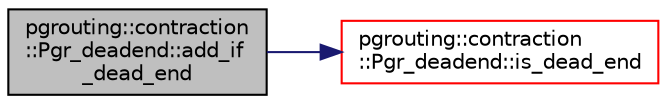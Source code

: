 digraph "pgrouting::contraction::Pgr_deadend::add_if_dead_end"
{
  edge [fontname="Helvetica",fontsize="10",labelfontname="Helvetica",labelfontsize="10"];
  node [fontname="Helvetica",fontsize="10",shape=record];
  rankdir="LR";
  Node0 [label="pgrouting::contraction\l::Pgr_deadend::add_if\l_dead_end",height=0.2,width=0.4,color="black", fillcolor="grey75", style="filled", fontcolor="black"];
  Node0 -> Node1 [color="midnightblue",fontsize="10",style="solid",fontname="Helvetica"];
  Node1 [label="pgrouting::contraction\l::Pgr_deadend::is_dead_end",height=0.2,width=0.4,color="red", fillcolor="white", style="filled",URL="$classpgrouting_1_1contraction_1_1Pgr__deadend.html#ad86d555801d7bcdc29209f75dae1d83f",tooltip="true when v is a dead end "];
}
